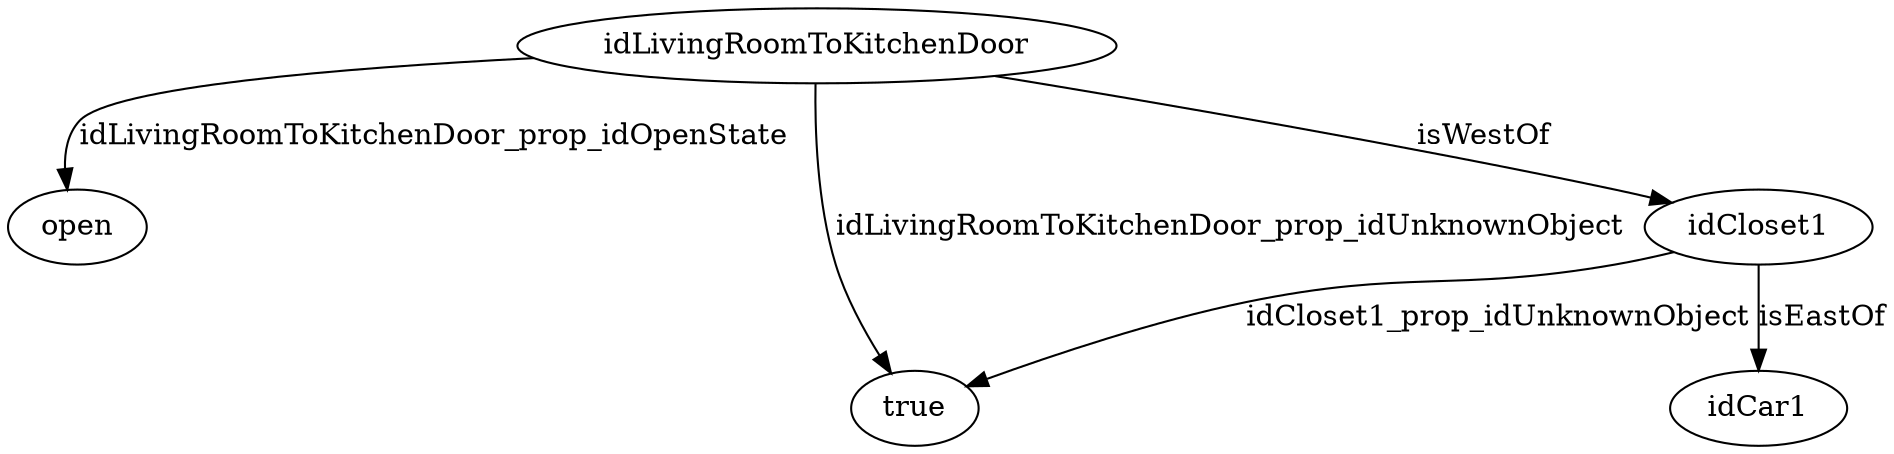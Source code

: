 strict digraph  {
idLivingRoomToKitchenDoor [node_type=entity_node, root=root];
open;
true;
idCloset1;
idCar1;
idLivingRoomToKitchenDoor -> open  [edge_type=property, label=idLivingRoomToKitchenDoor_prop_idOpenState];
idLivingRoomToKitchenDoor -> true  [edge_type=property, label=idLivingRoomToKitchenDoor_prop_idUnknownObject];
idLivingRoomToKitchenDoor -> idCloset1  [edge_type=relationship, label=isWestOf];
idCloset1 -> true  [edge_type=property, label=idCloset1_prop_idUnknownObject];
idCloset1 -> idCar1  [edge_type=relationship, label=isEastOf];
}
